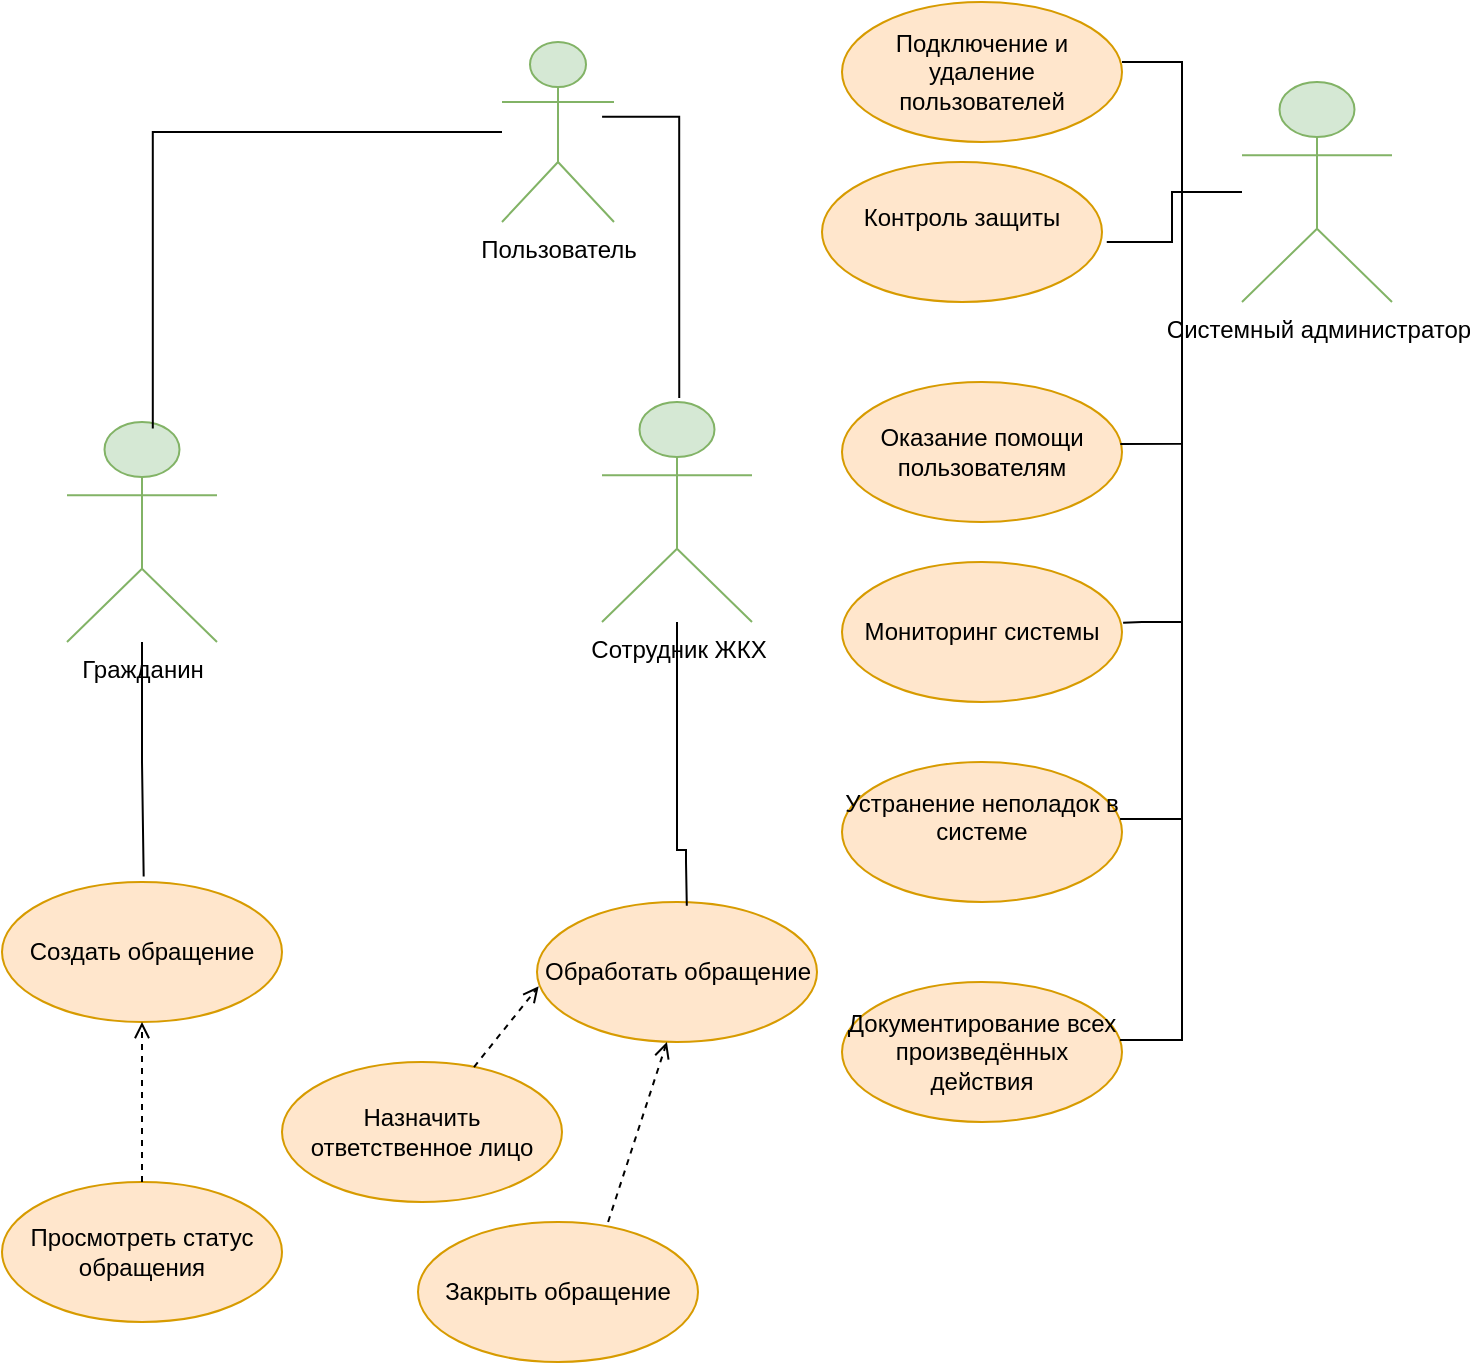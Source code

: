 <mxfile version="24.9.3">
  <diagram name="Страница — 1" id="e_Q7dSje0Ds5MWDtg1Tx">
    <mxGraphModel dx="1612" dy="735" grid="1" gridSize="10" guides="1" tooltips="1" connect="1" arrows="1" fold="1" page="1" pageScale="1" pageWidth="827" pageHeight="1169" background="none" math="0" shadow="0">
      <root>
        <mxCell id="0" />
        <mxCell id="1" parent="0" />
        <mxCell id="rB9vsVfAewknWLXbqwtC-3" value="Создать обращение" style="ellipse;whiteSpace=wrap;html=1;fillColor=#ffe6cc;strokeColor=#d79b00;" parent="1" vertex="1">
          <mxGeometry x="70" y="460" width="140" height="70" as="geometry" />
        </mxCell>
        <mxCell id="rB9vsVfAewknWLXbqwtC-4" value="Гражданин&lt;div&gt;&lt;br&gt;&lt;/div&gt;" style="shape=umlActor;verticalLabelPosition=bottom;verticalAlign=top;html=1;fillColor=#d5e8d4;strokeColor=#82b366;" parent="1" vertex="1">
          <mxGeometry x="102.5" y="230" width="75" height="110" as="geometry" />
        </mxCell>
        <mxCell id="rB9vsVfAewknWLXbqwtC-6" value="&lt;div&gt;Сотрудник ЖКХ&lt;/div&gt;&lt;div&gt;&lt;br&gt;&lt;/div&gt;" style="shape=umlActor;verticalLabelPosition=bottom;verticalAlign=top;html=1;fillColor=#d5e8d4;strokeColor=#82b366;" parent="1" vertex="1">
          <mxGeometry x="370" y="220" width="75" height="110" as="geometry" />
        </mxCell>
        <mxCell id="rB9vsVfAewknWLXbqwtC-7" value="&lt;div&gt;Системный администратор&lt;/div&gt;&lt;div&gt;&lt;br&gt;&lt;/div&gt;" style="shape=umlActor;verticalLabelPosition=bottom;verticalAlign=top;html=1;fillColor=#d5e8d4;strokeColor=#82b366;" parent="1" vertex="1">
          <mxGeometry x="690" y="60" width="75" height="110" as="geometry" />
        </mxCell>
        <mxCell id="rB9vsVfAewknWLXbqwtC-8" value="" style="endArrow=none;html=1;edgeStyle=orthogonalEdgeStyle;rounded=0;entryX=0.506;entryY=-0.04;entryDx=0;entryDy=0;entryPerimeter=0;" parent="1" source="rB9vsVfAewknWLXbqwtC-4" target="rB9vsVfAewknWLXbqwtC-3" edge="1">
          <mxGeometry relative="1" as="geometry">
            <mxPoint x="57.216" y="120" as="sourcePoint" />
            <mxPoint x="57" y="180" as="targetPoint" />
            <Array as="points" />
          </mxGeometry>
        </mxCell>
        <mxCell id="rB9vsVfAewknWLXbqwtC-11" value="Просмотреть статус обращения" style="ellipse;whiteSpace=wrap;html=1;fillColor=#ffe6cc;strokeColor=#d79b00;" parent="1" vertex="1">
          <mxGeometry x="70" y="610" width="140" height="70" as="geometry" />
        </mxCell>
        <mxCell id="rB9vsVfAewknWLXbqwtC-12" value="Обработать обращение" style="ellipse;whiteSpace=wrap;html=1;fillColor=#ffe6cc;strokeColor=#d79b00;" parent="1" vertex="1">
          <mxGeometry x="337.5" y="470" width="140" height="70" as="geometry" />
        </mxCell>
        <mxCell id="rB9vsVfAewknWLXbqwtC-13" value="Назначить ответственное лицо" style="ellipse;whiteSpace=wrap;html=1;fillColor=#ffe6cc;strokeColor=#d79b00;" parent="1" vertex="1">
          <mxGeometry x="210" y="550" width="140" height="70" as="geometry" />
        </mxCell>
        <mxCell id="rB9vsVfAewknWLXbqwtC-16" value="Подключение и удаление пользователей" style="ellipse;whiteSpace=wrap;html=1;fillColor=#ffe6cc;strokeColor=#d79b00;" parent="1" vertex="1">
          <mxGeometry x="490" y="20" width="140" height="70" as="geometry" />
        </mxCell>
        <mxCell id="rB9vsVfAewknWLXbqwtC-18" value="" style="html=1;verticalAlign=bottom;labelBackgroundColor=none;endArrow=open;endFill=0;dashed=1;rounded=0;entryX=0.5;entryY=1;entryDx=0;entryDy=0;exitX=0.5;exitY=0;exitDx=0;exitDy=0;" parent="1" source="rB9vsVfAewknWLXbqwtC-11" target="rB9vsVfAewknWLXbqwtC-3" edge="1">
          <mxGeometry width="160" relative="1" as="geometry">
            <mxPoint x="-30" y="270" as="sourcePoint" />
            <mxPoint x="30" y="270" as="targetPoint" />
            <mxPoint as="offset" />
          </mxGeometry>
        </mxCell>
        <mxCell id="rB9vsVfAewknWLXbqwtC-31" value="" style="endArrow=none;html=1;edgeStyle=orthogonalEdgeStyle;rounded=0;entryX=0.535;entryY=0.027;entryDx=0;entryDy=0;entryPerimeter=0;" parent="1" source="rB9vsVfAewknWLXbqwtC-6" target="rB9vsVfAewknWLXbqwtC-12" edge="1">
          <mxGeometry relative="1" as="geometry">
            <mxPoint x="518.14" y="370" as="sourcePoint" />
            <mxPoint x="511.85" y="518.25" as="targetPoint" />
            <Array as="points">
              <mxPoint x="408" y="444" />
              <mxPoint x="412" y="444" />
              <mxPoint x="412" y="450" />
              <mxPoint x="412" y="450" />
            </Array>
          </mxGeometry>
        </mxCell>
        <mxCell id="y7GTG4EJ7htwyHdlm22E-1" value="Пользователь&lt;div&gt;&lt;br&gt;&lt;/div&gt;" style="shape=umlActor;verticalLabelPosition=bottom;verticalAlign=top;html=1;fillColor=#d5e8d4;strokeColor=#82b366;" parent="1" vertex="1">
          <mxGeometry x="320" y="40" width="56" height="90" as="geometry" />
        </mxCell>
        <mxCell id="y7GTG4EJ7htwyHdlm22E-2" value="" style="endArrow=none;html=1;edgeStyle=orthogonalEdgeStyle;rounded=0;entryX=0.572;entryY=0.029;entryDx=0;entryDy=0;entryPerimeter=0;" parent="1" source="y7GTG4EJ7htwyHdlm22E-1" target="rB9vsVfAewknWLXbqwtC-4" edge="1">
          <mxGeometry relative="1" as="geometry">
            <mxPoint x="267.26" y="130" as="sourcePoint" />
            <mxPoint x="268.26" y="247" as="targetPoint" />
            <Array as="points" />
          </mxGeometry>
        </mxCell>
        <mxCell id="y7GTG4EJ7htwyHdlm22E-6" value="" style="endArrow=none;html=1;edgeStyle=orthogonalEdgeStyle;rounded=0;exitX=0.538;exitY=0.497;exitDx=0;exitDy=0;exitPerimeter=0;entryX=0.515;entryY=-0.018;entryDx=0;entryDy=0;entryPerimeter=0;" parent="1" target="rB9vsVfAewknWLXbqwtC-6" edge="1">
          <mxGeometry relative="1" as="geometry">
            <mxPoint x="370.038" y="77.37" as="sourcePoint" />
            <mxPoint x="427.418" y="212.64" as="targetPoint" />
            <Array as="points">
              <mxPoint x="409" y="77" />
            </Array>
          </mxGeometry>
        </mxCell>
        <mxCell id="y7GTG4EJ7htwyHdlm22E-8" value="Закрыть обращение" style="ellipse;whiteSpace=wrap;html=1;fillColor=#ffe6cc;strokeColor=#d79b00;" parent="1" vertex="1">
          <mxGeometry x="278" y="630" width="140" height="70" as="geometry" />
        </mxCell>
        <mxCell id="y7GTG4EJ7htwyHdlm22E-10" value="" style="html=1;verticalAlign=bottom;labelBackgroundColor=none;endArrow=open;endFill=0;dashed=1;rounded=0;entryX=0.006;entryY=0.602;entryDx=0;entryDy=0;entryPerimeter=0;" parent="1" source="rB9vsVfAewknWLXbqwtC-13" target="rB9vsVfAewknWLXbqwtC-12" edge="1">
          <mxGeometry width="160" relative="1" as="geometry">
            <mxPoint x="414" y="560" as="sourcePoint" />
            <mxPoint x="442" y="482" as="targetPoint" />
            <mxPoint as="offset" />
          </mxGeometry>
        </mxCell>
        <mxCell id="y7GTG4EJ7htwyHdlm22E-11" value="" style="html=1;verticalAlign=bottom;labelBackgroundColor=none;endArrow=open;endFill=0;dashed=1;rounded=0;exitX=0.679;exitY=0;exitDx=0;exitDy=0;exitPerimeter=0;entryX=0.464;entryY=1;entryDx=0;entryDy=0;entryPerimeter=0;" parent="1" source="y7GTG4EJ7htwyHdlm22E-8" target="rB9vsVfAewknWLXbqwtC-12" edge="1">
          <mxGeometry width="160" relative="1" as="geometry">
            <mxPoint x="610.5" y="553" as="sourcePoint" />
            <mxPoint x="657.5" y="530" as="targetPoint" />
            <mxPoint as="offset" />
          </mxGeometry>
        </mxCell>
        <mxCell id="y7GTG4EJ7htwyHdlm22E-14" value="" style="endArrow=none;html=1;edgeStyle=orthogonalEdgeStyle;rounded=0;entryX=1;entryY=0.429;entryDx=0;entryDy=0;entryPerimeter=0;" parent="1" source="rB9vsVfAewknWLXbqwtC-7" target="rB9vsVfAewknWLXbqwtC-16" edge="1">
          <mxGeometry relative="1" as="geometry">
            <mxPoint x="730" y="50" as="sourcePoint" />
            <mxPoint x="640" y="50" as="targetPoint" />
            <Array as="points">
              <mxPoint x="660" y="115" />
              <mxPoint x="660" y="50" />
            </Array>
          </mxGeometry>
        </mxCell>
        <mxCell id="y7GTG4EJ7htwyHdlm22E-17" value="Контроль защиты&lt;div&gt;&lt;br&gt;&lt;/div&gt;" style="ellipse;whiteSpace=wrap;html=1;fillColor=#ffe6cc;strokeColor=#d79b00;" parent="1" vertex="1">
          <mxGeometry x="480" y="100" width="140" height="70" as="geometry" />
        </mxCell>
        <mxCell id="y7GTG4EJ7htwyHdlm22E-18" value="" style="endArrow=none;html=1;edgeStyle=orthogonalEdgeStyle;rounded=0;entryX=1.017;entryY=0.571;entryDx=0;entryDy=0;entryPerimeter=0;" parent="1" source="rB9vsVfAewknWLXbqwtC-7" target="y7GTG4EJ7htwyHdlm22E-17" edge="1">
          <mxGeometry relative="1" as="geometry">
            <mxPoint x="680" y="170" as="sourcePoint" />
            <mxPoint x="650" y="150" as="targetPoint" />
            <Array as="points" />
          </mxGeometry>
        </mxCell>
        <mxCell id="y7GTG4EJ7htwyHdlm22E-19" value="Оказание помощи пользователям" style="ellipse;whiteSpace=wrap;html=1;fillColor=#ffe6cc;strokeColor=#d79b00;" parent="1" vertex="1">
          <mxGeometry x="490" y="210" width="140" height="70" as="geometry" />
        </mxCell>
        <mxCell id="y7GTG4EJ7htwyHdlm22E-20" value="" style="endArrow=none;html=1;edgeStyle=orthogonalEdgeStyle;rounded=0;entryX=0.994;entryY=0.442;entryDx=0;entryDy=0;entryPerimeter=0;" parent="1" source="rB9vsVfAewknWLXbqwtC-7" target="y7GTG4EJ7htwyHdlm22E-19" edge="1">
          <mxGeometry relative="1" as="geometry">
            <mxPoint x="738" y="220" as="sourcePoint" />
            <mxPoint x="680" y="255" as="targetPoint" />
            <Array as="points">
              <mxPoint x="660" y="115" />
              <mxPoint x="660" y="241" />
            </Array>
          </mxGeometry>
        </mxCell>
        <mxCell id="y7GTG4EJ7htwyHdlm22E-21" value="Мониторинг системы" style="ellipse;whiteSpace=wrap;html=1;fillColor=#ffe6cc;strokeColor=#d79b00;" parent="1" vertex="1">
          <mxGeometry x="490" y="300" width="140" height="70" as="geometry" />
        </mxCell>
        <mxCell id="y7GTG4EJ7htwyHdlm22E-22" value="" style="endArrow=none;html=1;edgeStyle=orthogonalEdgeStyle;rounded=0;entryX=1.004;entryY=0.434;entryDx=0;entryDy=0;entryPerimeter=0;" parent="1" source="rB9vsVfAewknWLXbqwtC-7" target="y7GTG4EJ7htwyHdlm22E-21" edge="1">
          <mxGeometry relative="1" as="geometry">
            <mxPoint x="660" y="250" as="sourcePoint" />
            <mxPoint x="640" y="330" as="targetPoint" />
            <Array as="points">
              <mxPoint x="660" y="115" />
              <mxPoint x="660" y="330" />
              <mxPoint x="640" y="330" />
            </Array>
          </mxGeometry>
        </mxCell>
        <mxCell id="y7GTG4EJ7htwyHdlm22E-23" value="Устранение неполадок в системе&lt;div&gt;&lt;br&gt;&lt;/div&gt;" style="ellipse;whiteSpace=wrap;html=1;fillColor=#ffe6cc;strokeColor=#d79b00;" parent="1" vertex="1">
          <mxGeometry x="490" y="400" width="140" height="70" as="geometry" />
        </mxCell>
        <mxCell id="y7GTG4EJ7htwyHdlm22E-26" value="" style="endArrow=none;html=1;edgeStyle=orthogonalEdgeStyle;rounded=0;entryX=0.993;entryY=0.407;entryDx=0;entryDy=0;entryPerimeter=0;" parent="1" target="y7GTG4EJ7htwyHdlm22E-23" edge="1">
          <mxGeometry relative="1" as="geometry">
            <mxPoint x="660" y="330" as="sourcePoint" />
            <mxPoint x="650" y="430" as="targetPoint" />
            <Array as="points">
              <mxPoint x="660" y="429" />
            </Array>
          </mxGeometry>
        </mxCell>
        <mxCell id="y7GTG4EJ7htwyHdlm22E-27" value="Документирование всех произведённых действия" style="ellipse;whiteSpace=wrap;html=1;fillColor=#ffe6cc;strokeColor=#d79b00;" parent="1" vertex="1">
          <mxGeometry x="490" y="510" width="140" height="70" as="geometry" />
        </mxCell>
        <mxCell id="y7GTG4EJ7htwyHdlm22E-28" value="" style="endArrow=none;html=1;edgeStyle=orthogonalEdgeStyle;rounded=0;entryX=0.993;entryY=0.414;entryDx=0;entryDy=0;entryPerimeter=0;" parent="1" source="rB9vsVfAewknWLXbqwtC-7" target="y7GTG4EJ7htwyHdlm22E-27" edge="1">
          <mxGeometry relative="1" as="geometry">
            <mxPoint x="660" y="470" as="sourcePoint" />
            <mxPoint x="704" y="566" as="targetPoint" />
            <Array as="points">
              <mxPoint x="660" y="115" />
              <mxPoint x="660" y="539" />
            </Array>
          </mxGeometry>
        </mxCell>
      </root>
    </mxGraphModel>
  </diagram>
</mxfile>
